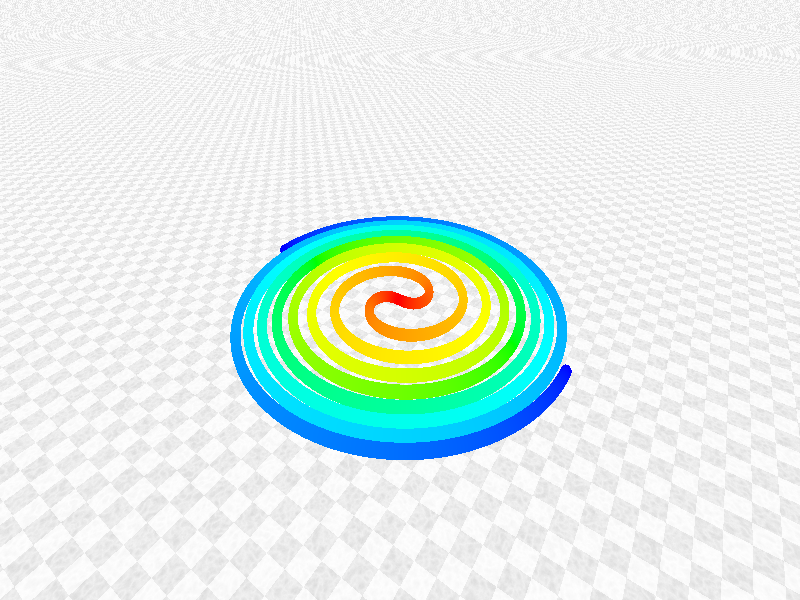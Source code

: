 #include "colors.inc"                                   
#include "textures.inc"
  
#declare pol_red=texture { Polished_Chrome
    pigment{ color rgb<0.8,0,0.05> } 
    normal { bumps 0.5 scale 0.05 }              
} 
            
#declare l=6;
#declare tex=array[l]{Yellow_Pine,Sandalwood,Rosewood,Rust,Gold_Metal,pol_red};  
#declare s = seed(12345);


plane{<0,1,0>,1 hollow  
       texture{pigment{ bozo turbulence 0.85 scale 1.0 translate<5,0,0>
                        color_map { [0.5 rgb <0.20, 0.20, 1.0>]
                                    [0.6 rgb <1,1,1>]
                                    [1.0 rgb <0.5,0.5,0.5>]}
                       }
               finish {ambient 1 diffuse 0} }      
       scale 10000}


camera {
    location <10, 10, -15>
    look_at  <0, 0,  0>  
    right 16/9*x
}   

light_source { <2, 5, -20> color White}   

#declare TileNormal =
    normal
    { gradient x 2
      slope_map
      { [0 <0, 1>] 
        [.05 <1, 0>] 
        [.95 <1, 0>] 
        [1 <0, -1>] 
      }
    }
  

plane { <0, 1, 0>, -5.2
    pigment{ 
        checker
            pigment { granite color_map { [0 rgb 1][1 rgb .9] } }
            pigment { granite color_map { [0 rgb .9][1 rgb .7] } }
    }
    finish { specular 1 }

     normal
  { average normal_map
    { [1 TileNormal]
      [1 TileNormal rotate y*90]
    }
  }


} 

#declare cs = function{ 
  spline { 
    000, <1,0,0>   
    025, <1,1,0>
    050, <0,1,0>
    075, <0,1,1>
    100, <0,0,1>
  }
  }

#declare kugel=sphere{
    <0,0,0>,0.2
}   

#declare fermat=union{
    #local turns=4; 
    #local stepping=0.1;       
    #local a=1.5;       
    
    #for(i,0,360*turns,stepping)
        #declare r1=a*sqrt(radians(i));
        #declare x1=r1*cos(radians(i));   
        #declare z1=r1*sin(radians(i));
        
        #declare percent=i/(360*turns)*100;                                                          
        
        object{kugel pigment{color cs(percent)} translate <x1,0,z1>}   
        
        #declare r2=-a*sqrt(radians(i));
        #declare x2=r2*cos(radians(i));   
        #declare z2=r2*sin(radians(i));    
        
        #declare percent=(i/(360*turns)*100);                                                          
                                      
        object{kugel pigment{color cs(percent)} translate <x2,0,z2>}                                 
    #end
}

object{fermat}



